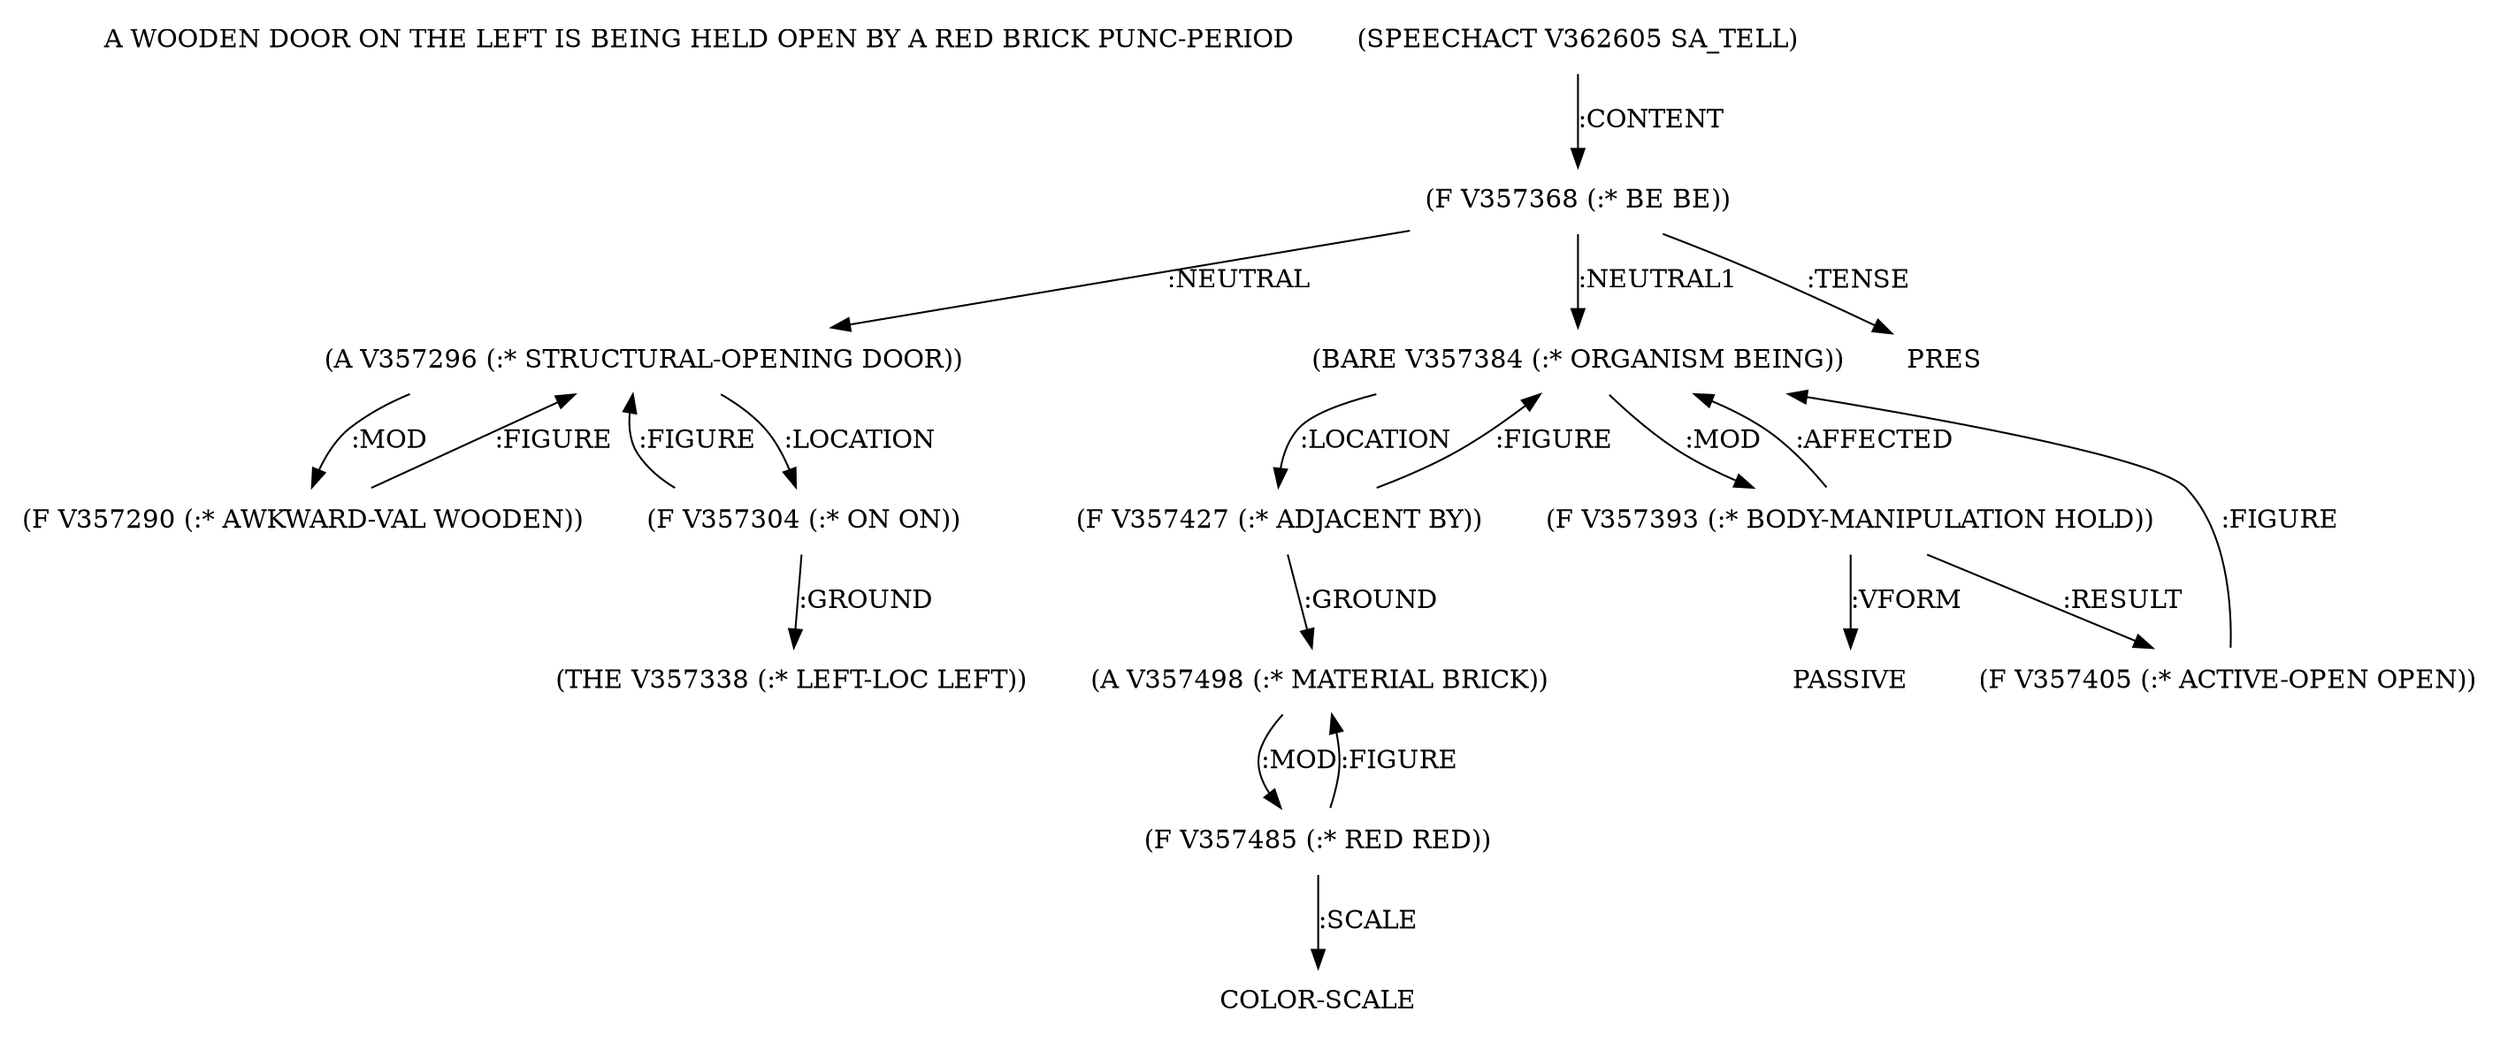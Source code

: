digraph Terms {
  node [shape=none]
  "A WOODEN DOOR ON THE LEFT IS BEING HELD OPEN BY A RED BRICK PUNC-PERIOD"
  "V362605" [label="(SPEECHACT V362605 SA_TELL)"]
  "V362605" -> "V357368" [label=":CONTENT"]
  "V357368" [label="(F V357368 (:* BE BE))"]
  "V357368" -> "V357296" [label=":NEUTRAL"]
  "V357368" -> "V357384" [label=":NEUTRAL1"]
  "V357368" -> "NT368171" [label=":TENSE"]
  "NT368171" [label="PRES"]
  "V357296" [label="(A V357296 (:* STRUCTURAL-OPENING DOOR))"]
  "V357296" -> "V357304" [label=":LOCATION"]
  "V357296" -> "V357290" [label=":MOD"]
  "V357290" [label="(F V357290 (:* AWKWARD-VAL WOODEN))"]
  "V357290" -> "V357296" [label=":FIGURE"]
  "V357304" [label="(F V357304 (:* ON ON))"]
  "V357304" -> "V357338" [label=":GROUND"]
  "V357304" -> "V357296" [label=":FIGURE"]
  "V357338" [label="(THE V357338 (:* LEFT-LOC LEFT))"]
  "V357384" [label="(BARE V357384 (:* ORGANISM BEING))"]
  "V357384" -> "V357427" [label=":LOCATION"]
  "V357384" -> "V357393" [label=":MOD"]
  "V357393" [label="(F V357393 (:* BODY-MANIPULATION HOLD))"]
  "V357393" -> "V357405" [label=":RESULT"]
  "V357393" -> "V357384" [label=":AFFECTED"]
  "V357393" -> "NT368172" [label=":VFORM"]
  "NT368172" [label="PASSIVE"]
  "V357405" [label="(F V357405 (:* ACTIVE-OPEN OPEN))"]
  "V357405" -> "V357384" [label=":FIGURE"]
  "V357427" [label="(F V357427 (:* ADJACENT BY))"]
  "V357427" -> "V357498" [label=":GROUND"]
  "V357427" -> "V357384" [label=":FIGURE"]
  "V357498" [label="(A V357498 (:* MATERIAL BRICK))"]
  "V357498" -> "V357485" [label=":MOD"]
  "V357485" [label="(F V357485 (:* RED RED))"]
  "V357485" -> "V357498" [label=":FIGURE"]
  "V357485" -> "NT368173" [label=":SCALE"]
  "NT368173" [label="COLOR-SCALE"]
}
